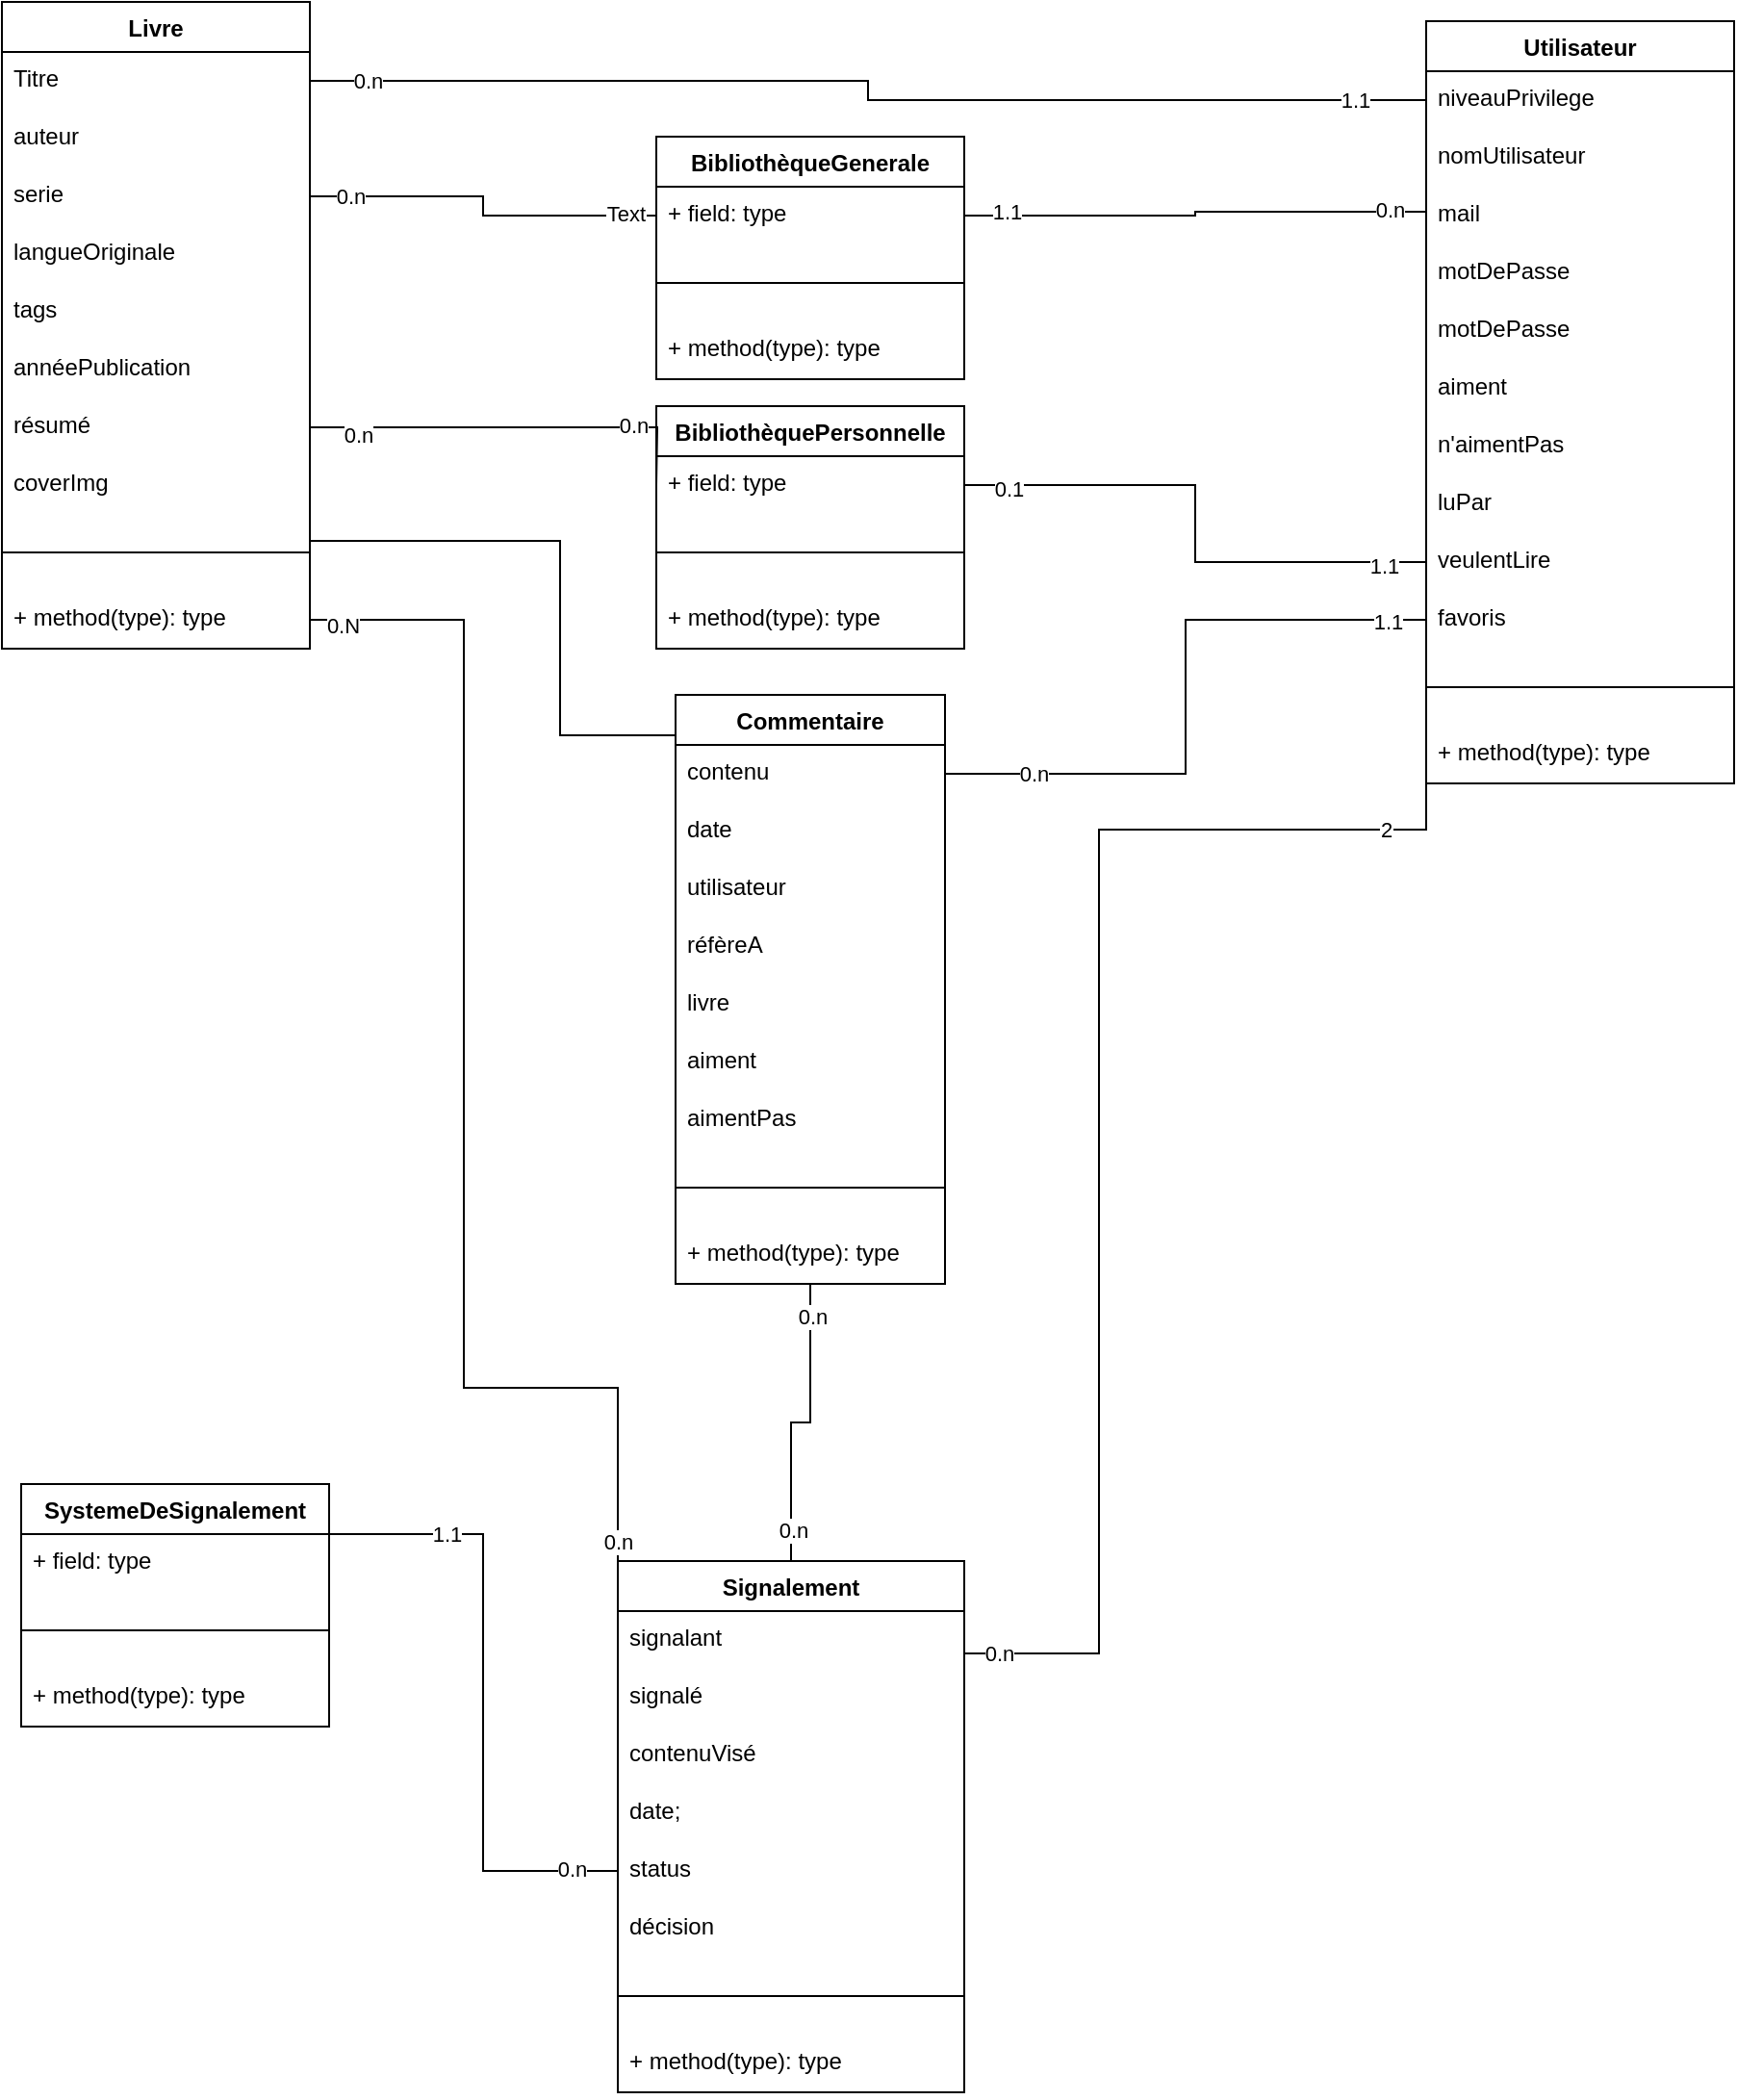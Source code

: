 <mxfile version="20.8.5" type="device"><diagram id="C5RBs43oDa-KdzZeNtuy" name="Page-1"><mxGraphModel dx="1912" dy="985" grid="1" gridSize="10" guides="1" tooltips="1" connect="1" arrows="1" fold="1" page="1" pageScale="1" pageWidth="827" pageHeight="1169" math="0" shadow="0"><root><mxCell id="WIyWlLk6GJQsqaUBKTNV-0"/><mxCell id="WIyWlLk6GJQsqaUBKTNV-1" parent="WIyWlLk6GJQsqaUBKTNV-0"/><mxCell id="B0ghlHL5mzO297u4Fghe-15" value="SystemeDeSignalement" style="swimlane;fontStyle=1;align=center;verticalAlign=top;childLayout=stackLayout;horizontal=1;startSize=26;horizontalStack=0;resizeParent=1;resizeParentMax=0;resizeLast=0;collapsible=1;marginBottom=0;" vertex="1" parent="WIyWlLk6GJQsqaUBKTNV-1"><mxGeometry x="70" y="780" width="160" height="126" as="geometry"/></mxCell><mxCell id="B0ghlHL5mzO297u4Fghe-16" value="+ field: type" style="text;strokeColor=none;fillColor=none;align=left;verticalAlign=top;spacingLeft=4;spacingRight=4;overflow=hidden;rotatable=0;points=[[0,0.5],[1,0.5]];portConstraint=eastwest;" vertex="1" parent="B0ghlHL5mzO297u4Fghe-15"><mxGeometry y="26" width="160" height="30" as="geometry"/></mxCell><mxCell id="B0ghlHL5mzO297u4Fghe-17" value="" style="line;strokeWidth=1;fillColor=none;align=left;verticalAlign=middle;spacingTop=-1;spacingLeft=3;spacingRight=3;rotatable=0;labelPosition=right;points=[];portConstraint=eastwest;strokeColor=inherit;" vertex="1" parent="B0ghlHL5mzO297u4Fghe-15"><mxGeometry y="56" width="160" height="40" as="geometry"/></mxCell><mxCell id="B0ghlHL5mzO297u4Fghe-18" value="+ method(type): type" style="text;strokeColor=none;fillColor=none;align=left;verticalAlign=top;spacingLeft=4;spacingRight=4;overflow=hidden;rotatable=0;points=[[0,0.5],[1,0.5]];portConstraint=eastwest;" vertex="1" parent="B0ghlHL5mzO297u4Fghe-15"><mxGeometry y="96" width="160" height="30" as="geometry"/></mxCell><mxCell id="B0ghlHL5mzO297u4Fghe-23" value="Livre" style="swimlane;fontStyle=1;align=center;verticalAlign=top;childLayout=stackLayout;horizontal=1;startSize=26;horizontalStack=0;resizeParent=1;resizeParentMax=0;resizeLast=0;collapsible=1;marginBottom=0;" vertex="1" parent="WIyWlLk6GJQsqaUBKTNV-1"><mxGeometry x="60" y="10" width="160" height="336" as="geometry"/></mxCell><mxCell id="B0ghlHL5mzO297u4Fghe-49" value="Titre" style="text;strokeColor=none;fillColor=none;align=left;verticalAlign=top;spacingLeft=4;spacingRight=4;overflow=hidden;rotatable=0;points=[[0,0.5],[1,0.5]];portConstraint=eastwest;" vertex="1" parent="B0ghlHL5mzO297u4Fghe-23"><mxGeometry y="26" width="160" height="30" as="geometry"/></mxCell><mxCell id="B0ghlHL5mzO297u4Fghe-50" value="auteur" style="text;strokeColor=none;fillColor=none;align=left;verticalAlign=top;spacingLeft=4;spacingRight=4;overflow=hidden;rotatable=0;points=[[0,0.5],[1,0.5]];portConstraint=eastwest;" vertex="1" parent="B0ghlHL5mzO297u4Fghe-23"><mxGeometry y="56" width="160" height="30" as="geometry"/></mxCell><mxCell id="B0ghlHL5mzO297u4Fghe-52" value="serie" style="text;strokeColor=none;fillColor=none;align=left;verticalAlign=top;spacingLeft=4;spacingRight=4;overflow=hidden;rotatable=0;points=[[0,0.5],[1,0.5]];portConstraint=eastwest;" vertex="1" parent="B0ghlHL5mzO297u4Fghe-23"><mxGeometry y="86" width="160" height="30" as="geometry"/></mxCell><mxCell id="B0ghlHL5mzO297u4Fghe-53" value="langueOriginale" style="text;strokeColor=none;fillColor=none;align=left;verticalAlign=top;spacingLeft=4;spacingRight=4;overflow=hidden;rotatable=0;points=[[0,0.5],[1,0.5]];portConstraint=eastwest;" vertex="1" parent="B0ghlHL5mzO297u4Fghe-23"><mxGeometry y="116" width="160" height="30" as="geometry"/></mxCell><mxCell id="B0ghlHL5mzO297u4Fghe-54" value="tags" style="text;strokeColor=none;fillColor=none;align=left;verticalAlign=top;spacingLeft=4;spacingRight=4;overflow=hidden;rotatable=0;points=[[0,0.5],[1,0.5]];portConstraint=eastwest;" vertex="1" parent="B0ghlHL5mzO297u4Fghe-23"><mxGeometry y="146" width="160" height="30" as="geometry"/></mxCell><mxCell id="B0ghlHL5mzO297u4Fghe-55" value="annéePublication" style="text;strokeColor=none;fillColor=none;align=left;verticalAlign=top;spacingLeft=4;spacingRight=4;overflow=hidden;rotatable=0;points=[[0,0.5],[1,0.5]];portConstraint=eastwest;" vertex="1" parent="B0ghlHL5mzO297u4Fghe-23"><mxGeometry y="176" width="160" height="30" as="geometry"/></mxCell><mxCell id="B0ghlHL5mzO297u4Fghe-56" value="résumé" style="text;strokeColor=none;fillColor=none;align=left;verticalAlign=top;spacingLeft=4;spacingRight=4;overflow=hidden;rotatable=0;points=[[0,0.5],[1,0.5]];portConstraint=eastwest;" vertex="1" parent="B0ghlHL5mzO297u4Fghe-23"><mxGeometry y="206" width="160" height="30" as="geometry"/></mxCell><mxCell id="B0ghlHL5mzO297u4Fghe-24" value="coverImg" style="text;strokeColor=none;fillColor=none;align=left;verticalAlign=top;spacingLeft=4;spacingRight=4;overflow=hidden;rotatable=0;points=[[0,0.5],[1,0.5]];portConstraint=eastwest;" vertex="1" parent="B0ghlHL5mzO297u4Fghe-23"><mxGeometry y="236" width="160" height="30" as="geometry"/></mxCell><mxCell id="B0ghlHL5mzO297u4Fghe-25" value="" style="line;strokeWidth=1;fillColor=none;align=left;verticalAlign=middle;spacingTop=-1;spacingLeft=3;spacingRight=3;rotatable=0;labelPosition=right;points=[];portConstraint=eastwest;strokeColor=inherit;" vertex="1" parent="B0ghlHL5mzO297u4Fghe-23"><mxGeometry y="266" width="160" height="40" as="geometry"/></mxCell><mxCell id="B0ghlHL5mzO297u4Fghe-26" value="+ method(type): type" style="text;strokeColor=none;fillColor=none;align=left;verticalAlign=top;spacingLeft=4;spacingRight=4;overflow=hidden;rotatable=0;points=[[0,0.5],[1,0.5]];portConstraint=eastwest;" vertex="1" parent="B0ghlHL5mzO297u4Fghe-23"><mxGeometry y="306" width="160" height="30" as="geometry"/></mxCell><mxCell id="B0ghlHL5mzO297u4Fghe-27" value="Utilisateur" style="swimlane;fontStyle=1;align=center;verticalAlign=top;childLayout=stackLayout;horizontal=1;startSize=26;horizontalStack=0;resizeParent=1;resizeParentMax=0;resizeLast=0;collapsible=1;marginBottom=0;" vertex="1" parent="WIyWlLk6GJQsqaUBKTNV-1"><mxGeometry x="800" y="20" width="160" height="396" as="geometry"/></mxCell><mxCell id="B0ghlHL5mzO297u4Fghe-28" value="niveauPrivilege&#10;" style="text;strokeColor=none;fillColor=none;align=left;verticalAlign=top;spacingLeft=4;spacingRight=4;overflow=hidden;rotatable=0;points=[[0,0.5],[1,0.5]];portConstraint=eastwest;" vertex="1" parent="B0ghlHL5mzO297u4Fghe-27"><mxGeometry y="26" width="160" height="30" as="geometry"/></mxCell><mxCell id="B0ghlHL5mzO297u4Fghe-62" value="nomUtilisateur" style="text;strokeColor=none;fillColor=none;align=left;verticalAlign=top;spacingLeft=4;spacingRight=4;overflow=hidden;rotatable=0;points=[[0,0.5],[1,0.5]];portConstraint=eastwest;" vertex="1" parent="B0ghlHL5mzO297u4Fghe-27"><mxGeometry y="56" width="160" height="30" as="geometry"/></mxCell><mxCell id="B0ghlHL5mzO297u4Fghe-63" value="mail" style="text;strokeColor=none;fillColor=none;align=left;verticalAlign=top;spacingLeft=4;spacingRight=4;overflow=hidden;rotatable=0;points=[[0,0.5],[1,0.5]];portConstraint=eastwest;" vertex="1" parent="B0ghlHL5mzO297u4Fghe-27"><mxGeometry y="86" width="160" height="30" as="geometry"/></mxCell><mxCell id="B0ghlHL5mzO297u4Fghe-64" value="motDePasse" style="text;strokeColor=none;fillColor=none;align=left;verticalAlign=top;spacingLeft=4;spacingRight=4;overflow=hidden;rotatable=0;points=[[0,0.5],[1,0.5]];portConstraint=eastwest;" vertex="1" parent="B0ghlHL5mzO297u4Fghe-27"><mxGeometry y="116" width="160" height="30" as="geometry"/></mxCell><mxCell id="B0ghlHL5mzO297u4Fghe-66" value="motDePasse" style="text;strokeColor=none;fillColor=none;align=left;verticalAlign=top;spacingLeft=4;spacingRight=4;overflow=hidden;rotatable=0;points=[[0,0.5],[1,0.5]];portConstraint=eastwest;" vertex="1" parent="B0ghlHL5mzO297u4Fghe-27"><mxGeometry y="146" width="160" height="30" as="geometry"/></mxCell><mxCell id="B0ghlHL5mzO297u4Fghe-57" value="aiment" style="text;strokeColor=none;fillColor=none;align=left;verticalAlign=top;spacingLeft=4;spacingRight=4;overflow=hidden;rotatable=0;points=[[0,0.5],[1,0.5]];portConstraint=eastwest;" vertex="1" parent="B0ghlHL5mzO297u4Fghe-27"><mxGeometry y="176" width="160" height="30" as="geometry"/></mxCell><mxCell id="B0ghlHL5mzO297u4Fghe-58" value="n'aimentPas" style="text;strokeColor=none;fillColor=none;align=left;verticalAlign=top;spacingLeft=4;spacingRight=4;overflow=hidden;rotatable=0;points=[[0,0.5],[1,0.5]];portConstraint=eastwest;" vertex="1" parent="B0ghlHL5mzO297u4Fghe-27"><mxGeometry y="206" width="160" height="30" as="geometry"/></mxCell><mxCell id="B0ghlHL5mzO297u4Fghe-59" value="luPar" style="text;strokeColor=none;fillColor=none;align=left;verticalAlign=top;spacingLeft=4;spacingRight=4;overflow=hidden;rotatable=0;points=[[0,0.5],[1,0.5]];portConstraint=eastwest;" vertex="1" parent="B0ghlHL5mzO297u4Fghe-27"><mxGeometry y="236" width="160" height="30" as="geometry"/></mxCell><mxCell id="B0ghlHL5mzO297u4Fghe-60" value="veulentLire" style="text;strokeColor=none;fillColor=none;align=left;verticalAlign=top;spacingLeft=4;spacingRight=4;overflow=hidden;rotatable=0;points=[[0,0.5],[1,0.5]];portConstraint=eastwest;" vertex="1" parent="B0ghlHL5mzO297u4Fghe-27"><mxGeometry y="266" width="160" height="30" as="geometry"/></mxCell><mxCell id="B0ghlHL5mzO297u4Fghe-61" value="favoris" style="text;strokeColor=none;fillColor=none;align=left;verticalAlign=top;spacingLeft=4;spacingRight=4;overflow=hidden;rotatable=0;points=[[0,0.5],[1,0.5]];portConstraint=eastwest;" vertex="1" parent="B0ghlHL5mzO297u4Fghe-27"><mxGeometry y="296" width="160" height="30" as="geometry"/></mxCell><mxCell id="B0ghlHL5mzO297u4Fghe-29" value="" style="line;strokeWidth=1;fillColor=none;align=left;verticalAlign=middle;spacingTop=-1;spacingLeft=3;spacingRight=3;rotatable=0;labelPosition=right;points=[];portConstraint=eastwest;strokeColor=inherit;" vertex="1" parent="B0ghlHL5mzO297u4Fghe-27"><mxGeometry y="326" width="160" height="40" as="geometry"/></mxCell><mxCell id="B0ghlHL5mzO297u4Fghe-30" value="+ method(type): type" style="text;strokeColor=none;fillColor=none;align=left;verticalAlign=top;spacingLeft=4;spacingRight=4;overflow=hidden;rotatable=0;points=[[0,0.5],[1,0.5]];portConstraint=eastwest;" vertex="1" parent="B0ghlHL5mzO297u4Fghe-27"><mxGeometry y="366" width="160" height="30" as="geometry"/></mxCell><mxCell id="B0ghlHL5mzO297u4Fghe-31" value="BibliothèquePersonnelle" style="swimlane;fontStyle=1;align=center;verticalAlign=top;childLayout=stackLayout;horizontal=1;startSize=26;horizontalStack=0;resizeParent=1;resizeParentMax=0;resizeLast=0;collapsible=1;marginBottom=0;" vertex="1" parent="WIyWlLk6GJQsqaUBKTNV-1"><mxGeometry x="400" y="220" width="160" height="126" as="geometry"/></mxCell><mxCell id="B0ghlHL5mzO297u4Fghe-32" value="+ field: type" style="text;strokeColor=none;fillColor=none;align=left;verticalAlign=top;spacingLeft=4;spacingRight=4;overflow=hidden;rotatable=0;points=[[0,0.5],[1,0.5]];portConstraint=eastwest;" vertex="1" parent="B0ghlHL5mzO297u4Fghe-31"><mxGeometry y="26" width="160" height="30" as="geometry"/></mxCell><mxCell id="B0ghlHL5mzO297u4Fghe-33" value="" style="line;strokeWidth=1;fillColor=none;align=left;verticalAlign=middle;spacingTop=-1;spacingLeft=3;spacingRight=3;rotatable=0;labelPosition=right;points=[];portConstraint=eastwest;strokeColor=inherit;" vertex="1" parent="B0ghlHL5mzO297u4Fghe-31"><mxGeometry y="56" width="160" height="40" as="geometry"/></mxCell><mxCell id="B0ghlHL5mzO297u4Fghe-34" value="+ method(type): type" style="text;strokeColor=none;fillColor=none;align=left;verticalAlign=top;spacingLeft=4;spacingRight=4;overflow=hidden;rotatable=0;points=[[0,0.5],[1,0.5]];portConstraint=eastwest;" vertex="1" parent="B0ghlHL5mzO297u4Fghe-31"><mxGeometry y="96" width="160" height="30" as="geometry"/></mxCell><mxCell id="B0ghlHL5mzO297u4Fghe-109" style="edgeStyle=orthogonalEdgeStyle;rounded=0;orthogonalLoop=1;jettySize=auto;html=1;entryX=0.5;entryY=0;entryDx=0;entryDy=0;endArrow=none;endFill=0;" edge="1" parent="WIyWlLk6GJQsqaUBKTNV-1" source="B0ghlHL5mzO297u4Fghe-35" target="B0ghlHL5mzO297u4Fghe-45"><mxGeometry relative="1" as="geometry"/></mxCell><mxCell id="B0ghlHL5mzO297u4Fghe-128" value="0.n" style="edgeLabel;html=1;align=center;verticalAlign=middle;resizable=0;points=[];" vertex="1" connectable="0" parent="B0ghlHL5mzO297u4Fghe-109"><mxGeometry x="-0.785" y="1" relative="1" as="geometry"><mxPoint as="offset"/></mxGeometry></mxCell><mxCell id="B0ghlHL5mzO297u4Fghe-129" value="0.n" style="edgeLabel;html=1;align=center;verticalAlign=middle;resizable=0;points=[];" vertex="1" connectable="0" parent="B0ghlHL5mzO297u4Fghe-109"><mxGeometry x="0.793" y="1" relative="1" as="geometry"><mxPoint as="offset"/></mxGeometry></mxCell><mxCell id="B0ghlHL5mzO297u4Fghe-35" value="Commentaire" style="swimlane;fontStyle=1;align=center;verticalAlign=top;childLayout=stackLayout;horizontal=1;startSize=26;horizontalStack=0;resizeParent=1;resizeParentMax=0;resizeLast=0;collapsible=1;marginBottom=0;" vertex="1" parent="WIyWlLk6GJQsqaUBKTNV-1"><mxGeometry x="410" y="370" width="140" height="306" as="geometry"/></mxCell><mxCell id="B0ghlHL5mzO297u4Fghe-36" value="contenu" style="text;strokeColor=none;fillColor=none;align=left;verticalAlign=top;spacingLeft=4;spacingRight=4;overflow=hidden;rotatable=0;points=[[0,0.5],[1,0.5]];portConstraint=eastwest;" vertex="1" parent="B0ghlHL5mzO297u4Fghe-35"><mxGeometry y="26" width="140" height="30" as="geometry"/></mxCell><mxCell id="B0ghlHL5mzO297u4Fghe-67" value="date" style="text;strokeColor=none;fillColor=none;align=left;verticalAlign=top;spacingLeft=4;spacingRight=4;overflow=hidden;rotatable=0;points=[[0,0.5],[1,0.5]];portConstraint=eastwest;" vertex="1" parent="B0ghlHL5mzO297u4Fghe-35"><mxGeometry y="56" width="140" height="30" as="geometry"/></mxCell><mxCell id="B0ghlHL5mzO297u4Fghe-68" value="utilisateur" style="text;strokeColor=none;fillColor=none;align=left;verticalAlign=top;spacingLeft=4;spacingRight=4;overflow=hidden;rotatable=0;points=[[0,0.5],[1,0.5]];portConstraint=eastwest;" vertex="1" parent="B0ghlHL5mzO297u4Fghe-35"><mxGeometry y="86" width="140" height="30" as="geometry"/></mxCell><mxCell id="B0ghlHL5mzO297u4Fghe-69" value="réfèreA" style="text;strokeColor=none;fillColor=none;align=left;verticalAlign=top;spacingLeft=4;spacingRight=4;overflow=hidden;rotatable=0;points=[[0,0.5],[1,0.5]];portConstraint=eastwest;" vertex="1" parent="B0ghlHL5mzO297u4Fghe-35"><mxGeometry y="116" width="140" height="30" as="geometry"/></mxCell><mxCell id="B0ghlHL5mzO297u4Fghe-72" value="livre" style="text;strokeColor=none;fillColor=none;align=left;verticalAlign=top;spacingLeft=4;spacingRight=4;overflow=hidden;rotatable=0;points=[[0,0.5],[1,0.5]];portConstraint=eastwest;" vertex="1" parent="B0ghlHL5mzO297u4Fghe-35"><mxGeometry y="146" width="140" height="30" as="geometry"/></mxCell><mxCell id="B0ghlHL5mzO297u4Fghe-73" value="aiment" style="text;strokeColor=none;fillColor=none;align=left;verticalAlign=top;spacingLeft=4;spacingRight=4;overflow=hidden;rotatable=0;points=[[0,0.5],[1,0.5]];portConstraint=eastwest;" vertex="1" parent="B0ghlHL5mzO297u4Fghe-35"><mxGeometry y="176" width="140" height="30" as="geometry"/></mxCell><mxCell id="B0ghlHL5mzO297u4Fghe-74" value="aimentPas" style="text;strokeColor=none;fillColor=none;align=left;verticalAlign=top;spacingLeft=4;spacingRight=4;overflow=hidden;rotatable=0;points=[[0,0.5],[1,0.5]];portConstraint=eastwest;" vertex="1" parent="B0ghlHL5mzO297u4Fghe-35"><mxGeometry y="206" width="140" height="30" as="geometry"/></mxCell><mxCell id="B0ghlHL5mzO297u4Fghe-37" value="" style="line;strokeWidth=1;fillColor=none;align=left;verticalAlign=middle;spacingTop=-1;spacingLeft=3;spacingRight=3;rotatable=0;labelPosition=right;points=[];portConstraint=eastwest;strokeColor=inherit;" vertex="1" parent="B0ghlHL5mzO297u4Fghe-35"><mxGeometry y="236" width="140" height="40" as="geometry"/></mxCell><mxCell id="B0ghlHL5mzO297u4Fghe-38" value="+ method(type): type" style="text;strokeColor=none;fillColor=none;align=left;verticalAlign=top;spacingLeft=4;spacingRight=4;overflow=hidden;rotatable=0;points=[[0,0.5],[1,0.5]];portConstraint=eastwest;" vertex="1" parent="B0ghlHL5mzO297u4Fghe-35"><mxGeometry y="276" width="140" height="30" as="geometry"/></mxCell><mxCell id="B0ghlHL5mzO297u4Fghe-39" value="BibliothèqueGenerale" style="swimlane;fontStyle=1;align=center;verticalAlign=top;childLayout=stackLayout;horizontal=1;startSize=26;horizontalStack=0;resizeParent=1;resizeParentMax=0;resizeLast=0;collapsible=1;marginBottom=0;" vertex="1" parent="WIyWlLk6GJQsqaUBKTNV-1"><mxGeometry x="400" y="80" width="160" height="126" as="geometry"/></mxCell><mxCell id="B0ghlHL5mzO297u4Fghe-40" value="+ field: type" style="text;strokeColor=none;fillColor=none;align=left;verticalAlign=top;spacingLeft=4;spacingRight=4;overflow=hidden;rotatable=0;points=[[0,0.5],[1,0.5]];portConstraint=eastwest;" vertex="1" parent="B0ghlHL5mzO297u4Fghe-39"><mxGeometry y="26" width="160" height="30" as="geometry"/></mxCell><mxCell id="B0ghlHL5mzO297u4Fghe-41" value="" style="line;strokeWidth=1;fillColor=none;align=left;verticalAlign=middle;spacingTop=-1;spacingLeft=3;spacingRight=3;rotatable=0;labelPosition=right;points=[];portConstraint=eastwest;strokeColor=inherit;" vertex="1" parent="B0ghlHL5mzO297u4Fghe-39"><mxGeometry y="56" width="160" height="40" as="geometry"/></mxCell><mxCell id="B0ghlHL5mzO297u4Fghe-42" value="+ method(type): type" style="text;strokeColor=none;fillColor=none;align=left;verticalAlign=top;spacingLeft=4;spacingRight=4;overflow=hidden;rotatable=0;points=[[0,0.5],[1,0.5]];portConstraint=eastwest;" vertex="1" parent="B0ghlHL5mzO297u4Fghe-39"><mxGeometry y="96" width="160" height="30" as="geometry"/></mxCell><mxCell id="B0ghlHL5mzO297u4Fghe-110" style="edgeStyle=orthogonalEdgeStyle;rounded=0;orthogonalLoop=1;jettySize=auto;html=1;entryX=0;entryY=0.5;entryDx=0;entryDy=0;endArrow=none;endFill=0;" edge="1" parent="WIyWlLk6GJQsqaUBKTNV-1" source="B0ghlHL5mzO297u4Fghe-45" target="B0ghlHL5mzO297u4Fghe-30"><mxGeometry relative="1" as="geometry"><Array as="points"><mxPoint x="630" y="868"/><mxPoint x="630" y="440"/><mxPoint x="800" y="440"/></Array></mxGeometry></mxCell><mxCell id="B0ghlHL5mzO297u4Fghe-126" value="0.n" style="edgeLabel;html=1;align=center;verticalAlign=middle;resizable=0;points=[];" vertex="1" connectable="0" parent="B0ghlHL5mzO297u4Fghe-110"><mxGeometry x="-0.951" relative="1" as="geometry"><mxPoint as="offset"/></mxGeometry></mxCell><mxCell id="B0ghlHL5mzO297u4Fghe-127" value="2" style="edgeLabel;html=1;align=center;verticalAlign=middle;resizable=0;points=[];" vertex="1" connectable="0" parent="B0ghlHL5mzO297u4Fghe-110"><mxGeometry x="0.829" relative="1" as="geometry"><mxPoint as="offset"/></mxGeometry></mxCell><mxCell id="B0ghlHL5mzO297u4Fghe-45" value="Signalement" style="swimlane;fontStyle=1;align=center;verticalAlign=top;childLayout=stackLayout;horizontal=1;startSize=26;horizontalStack=0;resizeParent=1;resizeParentMax=0;resizeLast=0;collapsible=1;marginBottom=0;" vertex="1" parent="WIyWlLk6GJQsqaUBKTNV-1"><mxGeometry x="380" y="820" width="180" height="276" as="geometry"/></mxCell><mxCell id="B0ghlHL5mzO297u4Fghe-79" value="signalant" style="text;strokeColor=none;fillColor=none;align=left;verticalAlign=top;spacingLeft=4;spacingRight=4;overflow=hidden;rotatable=0;points=[[0,0.5],[1,0.5]];portConstraint=eastwest;" vertex="1" parent="B0ghlHL5mzO297u4Fghe-45"><mxGeometry y="26" width="180" height="30" as="geometry"/></mxCell><mxCell id="B0ghlHL5mzO297u4Fghe-78" value="signalé" style="text;strokeColor=none;fillColor=none;align=left;verticalAlign=top;spacingLeft=4;spacingRight=4;overflow=hidden;rotatable=0;points=[[0,0.5],[1,0.5]];portConstraint=eastwest;" vertex="1" parent="B0ghlHL5mzO297u4Fghe-45"><mxGeometry y="56" width="180" height="30" as="geometry"/></mxCell><mxCell id="B0ghlHL5mzO297u4Fghe-77" value="contenuVisé" style="text;strokeColor=none;fillColor=none;align=left;verticalAlign=top;spacingLeft=4;spacingRight=4;overflow=hidden;rotatable=0;points=[[0,0.5],[1,0.5]];portConstraint=eastwest;" vertex="1" parent="B0ghlHL5mzO297u4Fghe-45"><mxGeometry y="86" width="180" height="30" as="geometry"/></mxCell><mxCell id="B0ghlHL5mzO297u4Fghe-76" value="date;" style="text;strokeColor=none;fillColor=none;align=left;verticalAlign=top;spacingLeft=4;spacingRight=4;overflow=hidden;rotatable=0;points=[[0,0.5],[1,0.5]];portConstraint=eastwest;" vertex="1" parent="B0ghlHL5mzO297u4Fghe-45"><mxGeometry y="116" width="180" height="30" as="geometry"/></mxCell><mxCell id="B0ghlHL5mzO297u4Fghe-46" value="status" style="text;strokeColor=none;fillColor=none;align=left;verticalAlign=top;spacingLeft=4;spacingRight=4;overflow=hidden;rotatable=0;points=[[0,0.5],[1,0.5]];portConstraint=eastwest;" vertex="1" parent="B0ghlHL5mzO297u4Fghe-45"><mxGeometry y="146" width="180" height="30" as="geometry"/></mxCell><mxCell id="B0ghlHL5mzO297u4Fghe-83" value="décision" style="text;strokeColor=none;fillColor=none;align=left;verticalAlign=top;spacingLeft=4;spacingRight=4;overflow=hidden;rotatable=0;points=[[0,0.5],[1,0.5]];portConstraint=eastwest;" vertex="1" parent="B0ghlHL5mzO297u4Fghe-45"><mxGeometry y="176" width="180" height="30" as="geometry"/></mxCell><mxCell id="B0ghlHL5mzO297u4Fghe-47" value="" style="line;strokeWidth=1;fillColor=none;align=left;verticalAlign=middle;spacingTop=-1;spacingLeft=3;spacingRight=3;rotatable=0;labelPosition=right;points=[];portConstraint=eastwest;strokeColor=inherit;" vertex="1" parent="B0ghlHL5mzO297u4Fghe-45"><mxGeometry y="206" width="180" height="40" as="geometry"/></mxCell><mxCell id="B0ghlHL5mzO297u4Fghe-48" value="+ method(type): type" style="text;strokeColor=none;fillColor=none;align=left;verticalAlign=top;spacingLeft=4;spacingRight=4;overflow=hidden;rotatable=0;points=[[0,0.5],[1,0.5]];portConstraint=eastwest;" vertex="1" parent="B0ghlHL5mzO297u4Fghe-45"><mxGeometry y="246" width="180" height="30" as="geometry"/></mxCell><mxCell id="B0ghlHL5mzO297u4Fghe-102" style="edgeStyle=orthogonalEdgeStyle;rounded=0;orthogonalLoop=1;jettySize=auto;html=1;exitX=1;exitY=0.5;exitDx=0;exitDy=0;entryX=0;entryY=0.5;entryDx=0;entryDy=0;endArrow=none;endFill=0;" edge="1" parent="WIyWlLk6GJQsqaUBKTNV-1" source="B0ghlHL5mzO297u4Fghe-49" target="B0ghlHL5mzO297u4Fghe-28"><mxGeometry relative="1" as="geometry"/></mxCell><mxCell id="B0ghlHL5mzO297u4Fghe-114" value="0.n" style="edgeLabel;html=1;align=center;verticalAlign=middle;resizable=0;points=[];" vertex="1" connectable="0" parent="B0ghlHL5mzO297u4Fghe-102"><mxGeometry x="-0.902" y="-1" relative="1" as="geometry"><mxPoint x="1" y="-1" as="offset"/></mxGeometry></mxCell><mxCell id="B0ghlHL5mzO297u4Fghe-115" value="1.1" style="edgeLabel;html=1;align=center;verticalAlign=middle;resizable=0;points=[];" vertex="1" connectable="0" parent="B0ghlHL5mzO297u4Fghe-102"><mxGeometry x="0.874" relative="1" as="geometry"><mxPoint as="offset"/></mxGeometry></mxCell><mxCell id="B0ghlHL5mzO297u4Fghe-103" style="edgeStyle=orthogonalEdgeStyle;rounded=0;orthogonalLoop=1;jettySize=auto;html=1;exitX=1;exitY=0.5;exitDx=0;exitDy=0;entryX=0;entryY=0.25;entryDx=0;entryDy=0;endArrow=none;endFill=0;" edge="1" parent="WIyWlLk6GJQsqaUBKTNV-1" source="B0ghlHL5mzO297u4Fghe-40" target="B0ghlHL5mzO297u4Fghe-27"><mxGeometry relative="1" as="geometry"/></mxCell><mxCell id="B0ghlHL5mzO297u4Fghe-118" value="1.1" style="edgeLabel;html=1;align=center;verticalAlign=middle;resizable=0;points=[];" vertex="1" connectable="0" parent="B0ghlHL5mzO297u4Fghe-103"><mxGeometry x="-0.824" y="2" relative="1" as="geometry"><mxPoint as="offset"/></mxGeometry></mxCell><mxCell id="B0ghlHL5mzO297u4Fghe-119" value="0.n" style="edgeLabel;html=1;align=center;verticalAlign=middle;resizable=0;points=[];" vertex="1" connectable="0" parent="B0ghlHL5mzO297u4Fghe-103"><mxGeometry x="0.835" y="1" relative="1" as="geometry"><mxPoint x="1" as="offset"/></mxGeometry></mxCell><mxCell id="B0ghlHL5mzO297u4Fghe-104" style="edgeStyle=orthogonalEdgeStyle;rounded=0;orthogonalLoop=1;jettySize=auto;html=1;exitX=0;exitY=0.5;exitDx=0;exitDy=0;entryX=1;entryY=0.5;entryDx=0;entryDy=0;endArrow=none;endFill=0;" edge="1" parent="WIyWlLk6GJQsqaUBKTNV-1" source="B0ghlHL5mzO297u4Fghe-40" target="B0ghlHL5mzO297u4Fghe-52"><mxGeometry relative="1" as="geometry"/></mxCell><mxCell id="B0ghlHL5mzO297u4Fghe-116" value="0.n" style="edgeLabel;html=1;align=center;verticalAlign=middle;resizable=0;points=[];" vertex="1" connectable="0" parent="B0ghlHL5mzO297u4Fghe-104"><mxGeometry x="0.789" relative="1" as="geometry"><mxPoint x="1" as="offset"/></mxGeometry></mxCell><mxCell id="B0ghlHL5mzO297u4Fghe-117" value="Text" style="edgeLabel;html=1;align=center;verticalAlign=middle;resizable=0;points=[];" vertex="1" connectable="0" parent="B0ghlHL5mzO297u4Fghe-104"><mxGeometry x="-0.832" y="-1" relative="1" as="geometry"><mxPoint as="offset"/></mxGeometry></mxCell><mxCell id="B0ghlHL5mzO297u4Fghe-105" style="edgeStyle=orthogonalEdgeStyle;rounded=0;orthogonalLoop=1;jettySize=auto;html=1;exitX=1;exitY=0.5;exitDx=0;exitDy=0;entryX=0;entryY=0.5;entryDx=0;entryDy=0;endArrow=none;endFill=0;" edge="1" parent="WIyWlLk6GJQsqaUBKTNV-1" source="B0ghlHL5mzO297u4Fghe-32" target="B0ghlHL5mzO297u4Fghe-60"><mxGeometry relative="1" as="geometry"/></mxCell><mxCell id="B0ghlHL5mzO297u4Fghe-122" value="0.1" style="edgeLabel;html=1;align=center;verticalAlign=middle;resizable=0;points=[];" vertex="1" connectable="0" parent="B0ghlHL5mzO297u4Fghe-105"><mxGeometry x="-0.838" y="-2" relative="1" as="geometry"><mxPoint as="offset"/></mxGeometry></mxCell><mxCell id="B0ghlHL5mzO297u4Fghe-123" value="1.1" style="edgeLabel;html=1;align=center;verticalAlign=middle;resizable=0;points=[];" vertex="1" connectable="0" parent="B0ghlHL5mzO297u4Fghe-105"><mxGeometry x="0.838" y="-2" relative="1" as="geometry"><mxPoint as="offset"/></mxGeometry></mxCell><mxCell id="B0ghlHL5mzO297u4Fghe-106" style="edgeStyle=orthogonalEdgeStyle;rounded=0;orthogonalLoop=1;jettySize=auto;html=1;entryX=1;entryY=0.5;entryDx=0;entryDy=0;endArrow=none;endFill=0;" edge="1" parent="WIyWlLk6GJQsqaUBKTNV-1" target="B0ghlHL5mzO297u4Fghe-56"><mxGeometry relative="1" as="geometry"><mxPoint x="400" y="261" as="sourcePoint"/></mxGeometry></mxCell><mxCell id="B0ghlHL5mzO297u4Fghe-120" value="0.n" style="edgeLabel;html=1;align=center;verticalAlign=middle;resizable=0;points=[];" vertex="1" connectable="0" parent="B0ghlHL5mzO297u4Fghe-106"><mxGeometry x="0.759" y="4" relative="1" as="geometry"><mxPoint x="-1" as="offset"/></mxGeometry></mxCell><mxCell id="B0ghlHL5mzO297u4Fghe-121" value="0.n" style="edgeLabel;html=1;align=center;verticalAlign=middle;resizable=0;points=[];" vertex="1" connectable="0" parent="B0ghlHL5mzO297u4Fghe-106"><mxGeometry x="-0.587" y="-1" relative="1" as="geometry"><mxPoint x="1" as="offset"/></mxGeometry></mxCell><mxCell id="B0ghlHL5mzO297u4Fghe-107" style="edgeStyle=orthogonalEdgeStyle;rounded=0;orthogonalLoop=1;jettySize=auto;html=1;exitX=0;exitY=0.5;exitDx=0;exitDy=0;entryX=1;entryY=0.833;entryDx=0;entryDy=0;endArrow=none;endFill=0;entryPerimeter=0;" edge="1" parent="WIyWlLk6GJQsqaUBKTNV-1" source="B0ghlHL5mzO297u4Fghe-36" target="B0ghlHL5mzO297u4Fghe-24"><mxGeometry relative="1" as="geometry"><Array as="points"><mxPoint x="350" y="391"/><mxPoint x="350" y="290"/><mxPoint x="220" y="290"/></Array></mxGeometry></mxCell><mxCell id="B0ghlHL5mzO297u4Fghe-108" style="edgeStyle=orthogonalEdgeStyle;rounded=0;orthogonalLoop=1;jettySize=auto;html=1;exitX=1;exitY=0.5;exitDx=0;exitDy=0;entryX=0;entryY=0.5;entryDx=0;entryDy=0;endArrow=none;endFill=0;" edge="1" parent="WIyWlLk6GJQsqaUBKTNV-1" source="B0ghlHL5mzO297u4Fghe-36" target="B0ghlHL5mzO297u4Fghe-61"><mxGeometry relative="1" as="geometry"/></mxCell><mxCell id="B0ghlHL5mzO297u4Fghe-124" value="0.n" style="edgeLabel;html=1;align=center;verticalAlign=middle;resizable=0;points=[];" vertex="1" connectable="0" parent="B0ghlHL5mzO297u4Fghe-108"><mxGeometry x="-0.725" relative="1" as="geometry"><mxPoint as="offset"/></mxGeometry></mxCell><mxCell id="B0ghlHL5mzO297u4Fghe-125" value="1.1" style="edgeLabel;html=1;align=center;verticalAlign=middle;resizable=0;points=[];" vertex="1" connectable="0" parent="B0ghlHL5mzO297u4Fghe-108"><mxGeometry x="0.875" y="-1" relative="1" as="geometry"><mxPoint as="offset"/></mxGeometry></mxCell><mxCell id="B0ghlHL5mzO297u4Fghe-112" value="0.n" style="edgeStyle=orthogonalEdgeStyle;rounded=0;orthogonalLoop=1;jettySize=auto;html=1;entryX=0;entryY=0;entryDx=0;entryDy=0;endArrow=none;endFill=0;exitX=1;exitY=0.5;exitDx=0;exitDy=0;" edge="1" parent="WIyWlLk6GJQsqaUBKTNV-1" source="B0ghlHL5mzO297u4Fghe-26" target="B0ghlHL5mzO297u4Fghe-45"><mxGeometry x="0.969" relative="1" as="geometry"><mxPoint x="240" y="330" as="sourcePoint"/><Array as="points"><mxPoint x="300" y="331"/><mxPoint x="300" y="730"/><mxPoint x="380" y="730"/></Array><mxPoint as="offset"/></mxGeometry></mxCell><mxCell id="B0ghlHL5mzO297u4Fghe-130" value="0.N" style="edgeLabel;html=1;align=center;verticalAlign=middle;resizable=0;points=[];" vertex="1" connectable="0" parent="B0ghlHL5mzO297u4Fghe-112"><mxGeometry x="-0.947" y="-3" relative="1" as="geometry"><mxPoint as="offset"/></mxGeometry></mxCell><mxCell id="B0ghlHL5mzO297u4Fghe-113" style="edgeStyle=orthogonalEdgeStyle;rounded=0;orthogonalLoop=1;jettySize=auto;html=1;entryX=1;entryY=0.124;entryDx=0;entryDy=0;entryPerimeter=0;endArrow=none;endFill=0;" edge="1" parent="WIyWlLk6GJQsqaUBKTNV-1" source="B0ghlHL5mzO297u4Fghe-46" target="B0ghlHL5mzO297u4Fghe-15"><mxGeometry relative="1" as="geometry"><Array as="points"><mxPoint x="310" y="981"/><mxPoint x="310" y="806"/><mxPoint x="230" y="806"/></Array></mxGeometry></mxCell><mxCell id="B0ghlHL5mzO297u4Fghe-131" value="0.n" style="edgeLabel;html=1;align=center;verticalAlign=middle;resizable=0;points=[];" vertex="1" connectable="0" parent="B0ghlHL5mzO297u4Fghe-113"><mxGeometry x="-0.856" y="-1" relative="1" as="geometry"><mxPoint as="offset"/></mxGeometry></mxCell><mxCell id="B0ghlHL5mzO297u4Fghe-132" value="1.1" style="edgeLabel;html=1;align=center;verticalAlign=middle;resizable=0;points=[];" vertex="1" connectable="0" parent="B0ghlHL5mzO297u4Fghe-113"><mxGeometry x="0.576" relative="1" as="geometry"><mxPoint as="offset"/></mxGeometry></mxCell></root></mxGraphModel></diagram></mxfile>